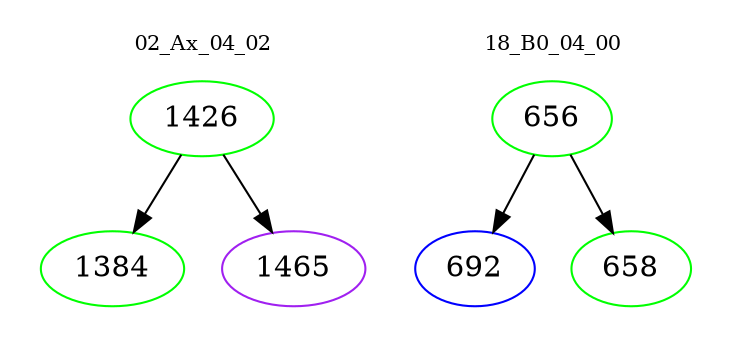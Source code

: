 digraph{
subgraph cluster_0 {
color = white
label = "02_Ax_04_02";
fontsize=10;
T0_1426 [label="1426", color="green"]
T0_1426 -> T0_1384 [color="black"]
T0_1384 [label="1384", color="green"]
T0_1426 -> T0_1465 [color="black"]
T0_1465 [label="1465", color="purple"]
}
subgraph cluster_1 {
color = white
label = "18_B0_04_00";
fontsize=10;
T1_656 [label="656", color="green"]
T1_656 -> T1_692 [color="black"]
T1_692 [label="692", color="blue"]
T1_656 -> T1_658 [color="black"]
T1_658 [label="658", color="green"]
}
}
